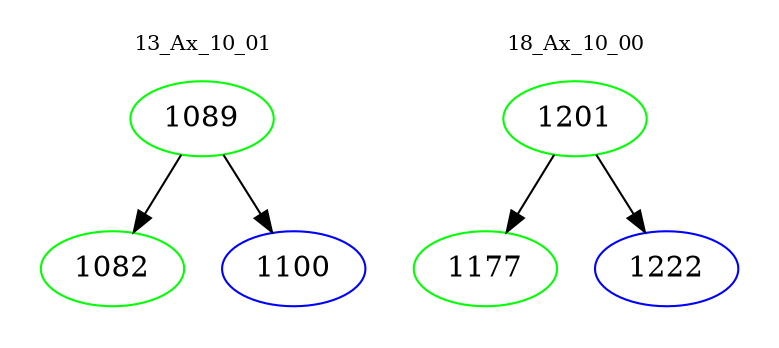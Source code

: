 digraph{
subgraph cluster_0 {
color = white
label = "13_Ax_10_01";
fontsize=10;
T0_1089 [label="1089", color="green"]
T0_1089 -> T0_1082 [color="black"]
T0_1082 [label="1082", color="green"]
T0_1089 -> T0_1100 [color="black"]
T0_1100 [label="1100", color="blue"]
}
subgraph cluster_1 {
color = white
label = "18_Ax_10_00";
fontsize=10;
T1_1201 [label="1201", color="green"]
T1_1201 -> T1_1177 [color="black"]
T1_1177 [label="1177", color="green"]
T1_1201 -> T1_1222 [color="black"]
T1_1222 [label="1222", color="blue"]
}
}
